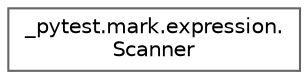 digraph "Graphical Class Hierarchy"
{
 // LATEX_PDF_SIZE
  bgcolor="transparent";
  edge [fontname=Helvetica,fontsize=10,labelfontname=Helvetica,labelfontsize=10];
  node [fontname=Helvetica,fontsize=10,shape=box,height=0.2,width=0.4];
  rankdir="LR";
  Node0 [id="Node000000",label="_pytest.mark.expression.\lScanner",height=0.2,width=0.4,color="grey40", fillcolor="white", style="filled",URL="$class__pytest_1_1mark_1_1expression_1_1_scanner.html",tooltip=" "];
}
